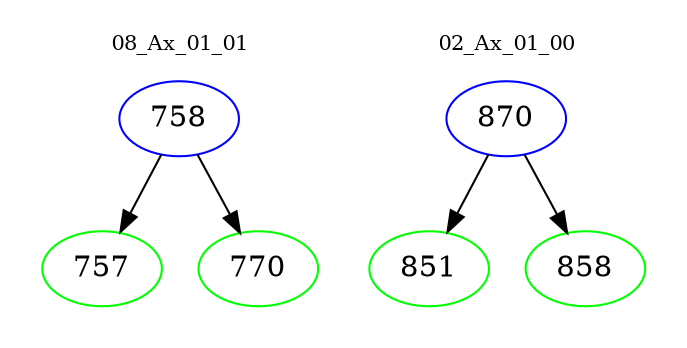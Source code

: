 digraph{
subgraph cluster_0 {
color = white
label = "08_Ax_01_01";
fontsize=10;
T0_758 [label="758", color="blue"]
T0_758 -> T0_757 [color="black"]
T0_757 [label="757", color="green"]
T0_758 -> T0_770 [color="black"]
T0_770 [label="770", color="green"]
}
subgraph cluster_1 {
color = white
label = "02_Ax_01_00";
fontsize=10;
T1_870 [label="870", color="blue"]
T1_870 -> T1_851 [color="black"]
T1_851 [label="851", color="green"]
T1_870 -> T1_858 [color="black"]
T1_858 [label="858", color="green"]
}
}
